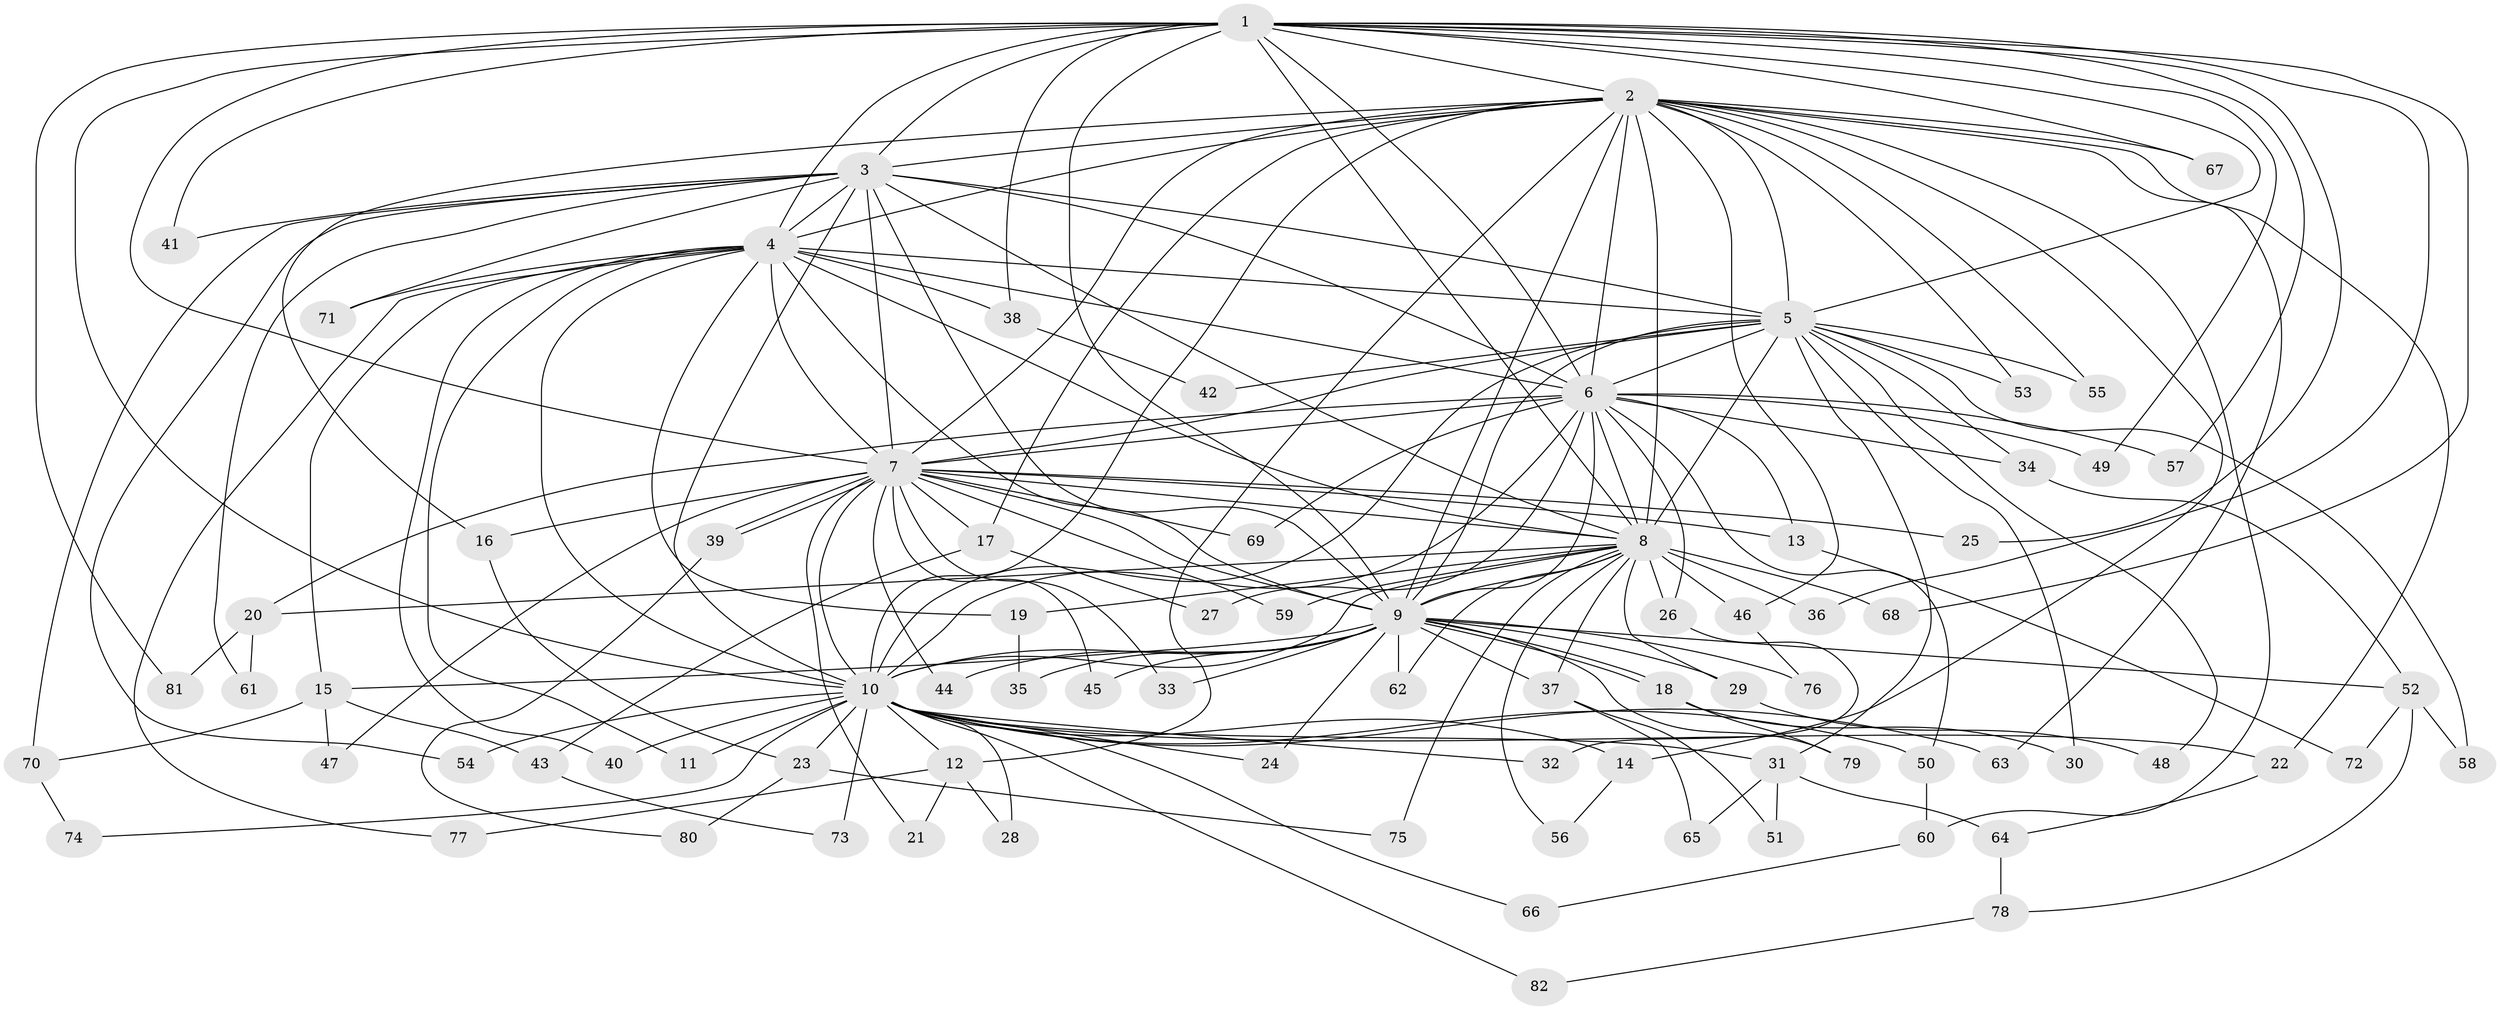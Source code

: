 // Generated by graph-tools (version 1.1) at 2025/25/03/09/25 03:25:52]
// undirected, 82 vertices, 189 edges
graph export_dot {
graph [start="1"]
  node [color=gray90,style=filled];
  1;
  2;
  3;
  4;
  5;
  6;
  7;
  8;
  9;
  10;
  11;
  12;
  13;
  14;
  15;
  16;
  17;
  18;
  19;
  20;
  21;
  22;
  23;
  24;
  25;
  26;
  27;
  28;
  29;
  30;
  31;
  32;
  33;
  34;
  35;
  36;
  37;
  38;
  39;
  40;
  41;
  42;
  43;
  44;
  45;
  46;
  47;
  48;
  49;
  50;
  51;
  52;
  53;
  54;
  55;
  56;
  57;
  58;
  59;
  60;
  61;
  62;
  63;
  64;
  65;
  66;
  67;
  68;
  69;
  70;
  71;
  72;
  73;
  74;
  75;
  76;
  77;
  78;
  79;
  80;
  81;
  82;
  1 -- 2;
  1 -- 3;
  1 -- 4;
  1 -- 5;
  1 -- 6;
  1 -- 7;
  1 -- 8;
  1 -- 9;
  1 -- 10;
  1 -- 25;
  1 -- 36;
  1 -- 38;
  1 -- 41;
  1 -- 49;
  1 -- 57;
  1 -- 67;
  1 -- 68;
  1 -- 81;
  2 -- 3;
  2 -- 4;
  2 -- 5;
  2 -- 6;
  2 -- 7;
  2 -- 8;
  2 -- 9;
  2 -- 10;
  2 -- 12;
  2 -- 14;
  2 -- 16;
  2 -- 17;
  2 -- 22;
  2 -- 46;
  2 -- 53;
  2 -- 55;
  2 -- 60;
  2 -- 63;
  2 -- 67;
  3 -- 4;
  3 -- 5;
  3 -- 6;
  3 -- 7;
  3 -- 8;
  3 -- 9;
  3 -- 10;
  3 -- 41;
  3 -- 54;
  3 -- 61;
  3 -- 70;
  3 -- 71;
  4 -- 5;
  4 -- 6;
  4 -- 7;
  4 -- 8;
  4 -- 9;
  4 -- 10;
  4 -- 11;
  4 -- 15;
  4 -- 19;
  4 -- 38;
  4 -- 40;
  4 -- 71;
  4 -- 77;
  5 -- 6;
  5 -- 7;
  5 -- 8;
  5 -- 9;
  5 -- 10;
  5 -- 30;
  5 -- 31;
  5 -- 34;
  5 -- 42;
  5 -- 48;
  5 -- 53;
  5 -- 55;
  5 -- 58;
  6 -- 7;
  6 -- 8;
  6 -- 9;
  6 -- 10;
  6 -- 13;
  6 -- 20;
  6 -- 26;
  6 -- 27;
  6 -- 34;
  6 -- 49;
  6 -- 50;
  6 -- 57;
  6 -- 69;
  7 -- 8;
  7 -- 9;
  7 -- 10;
  7 -- 13;
  7 -- 16;
  7 -- 17;
  7 -- 21;
  7 -- 25;
  7 -- 33;
  7 -- 39;
  7 -- 39;
  7 -- 44;
  7 -- 45;
  7 -- 47;
  7 -- 59;
  7 -- 69;
  8 -- 9;
  8 -- 10;
  8 -- 19;
  8 -- 20;
  8 -- 26;
  8 -- 29;
  8 -- 36;
  8 -- 37;
  8 -- 46;
  8 -- 56;
  8 -- 59;
  8 -- 62;
  8 -- 68;
  8 -- 75;
  9 -- 10;
  9 -- 15;
  9 -- 18;
  9 -- 18;
  9 -- 24;
  9 -- 29;
  9 -- 33;
  9 -- 35;
  9 -- 37;
  9 -- 44;
  9 -- 45;
  9 -- 52;
  9 -- 62;
  9 -- 76;
  9 -- 79;
  10 -- 11;
  10 -- 12;
  10 -- 14;
  10 -- 22;
  10 -- 23;
  10 -- 24;
  10 -- 28;
  10 -- 31;
  10 -- 32;
  10 -- 40;
  10 -- 50;
  10 -- 54;
  10 -- 63;
  10 -- 66;
  10 -- 73;
  10 -- 74;
  10 -- 82;
  12 -- 21;
  12 -- 28;
  12 -- 77;
  13 -- 72;
  14 -- 56;
  15 -- 43;
  15 -- 47;
  15 -- 70;
  16 -- 23;
  17 -- 27;
  17 -- 43;
  18 -- 30;
  18 -- 79;
  19 -- 35;
  20 -- 61;
  20 -- 81;
  22 -- 64;
  23 -- 75;
  23 -- 80;
  26 -- 32;
  29 -- 48;
  31 -- 51;
  31 -- 64;
  31 -- 65;
  34 -- 52;
  37 -- 51;
  37 -- 65;
  38 -- 42;
  39 -- 80;
  43 -- 73;
  46 -- 76;
  50 -- 60;
  52 -- 58;
  52 -- 72;
  52 -- 78;
  60 -- 66;
  64 -- 78;
  70 -- 74;
  78 -- 82;
}
